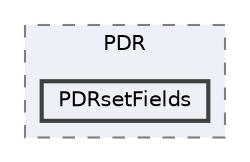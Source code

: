 digraph "applications/utilities/preProcessing/PDR/PDRsetFields"
{
 // LATEX_PDF_SIZE
  bgcolor="transparent";
  edge [fontname=Helvetica,fontsize=10,labelfontname=Helvetica,labelfontsize=10];
  node [fontname=Helvetica,fontsize=10,shape=box,height=0.2,width=0.4];
  compound=true
  subgraph clusterdir_b59c9f2bddcf679752f3af424fd96b38 {
    graph [ bgcolor="#edf0f7", pencolor="grey50", label="PDR", fontname=Helvetica,fontsize=10 style="filled,dashed", URL="dir_b59c9f2bddcf679752f3af424fd96b38.html",tooltip=""]
  dir_d6907dd53b16c510b1491813f1def63b [label="PDRsetFields", fillcolor="#edf0f7", color="grey25", style="filled,bold", URL="dir_d6907dd53b16c510b1491813f1def63b.html",tooltip=""];
  }
}
